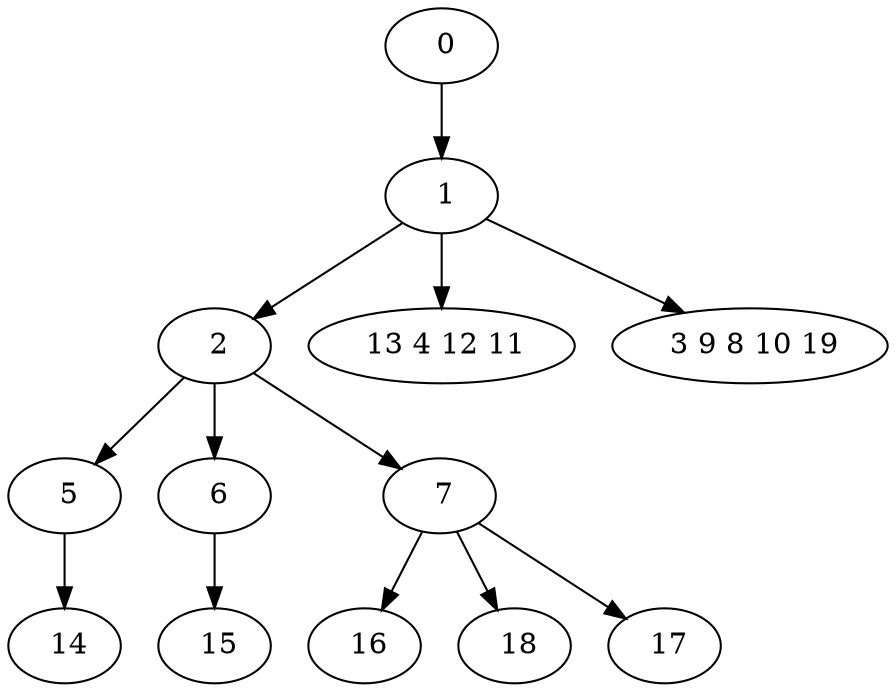 digraph mytree {
" 1" -> " 2";
" 1" -> " 13 4 12 11";
" 1" -> " 3 9 8 10 19";
" 2" -> " 5";
" 2" -> " 6";
" 2" -> " 7";
" 13 4 12 11";
" 5" -> " 14";
" 6" -> " 15";
" 7" -> " 16";
" 7" -> " 18";
" 7" -> " 17";
" 14";
" 3 9 8 10 19";
" 15";
" 16";
" 18";
" 17";
" 0" -> " 1";
}
